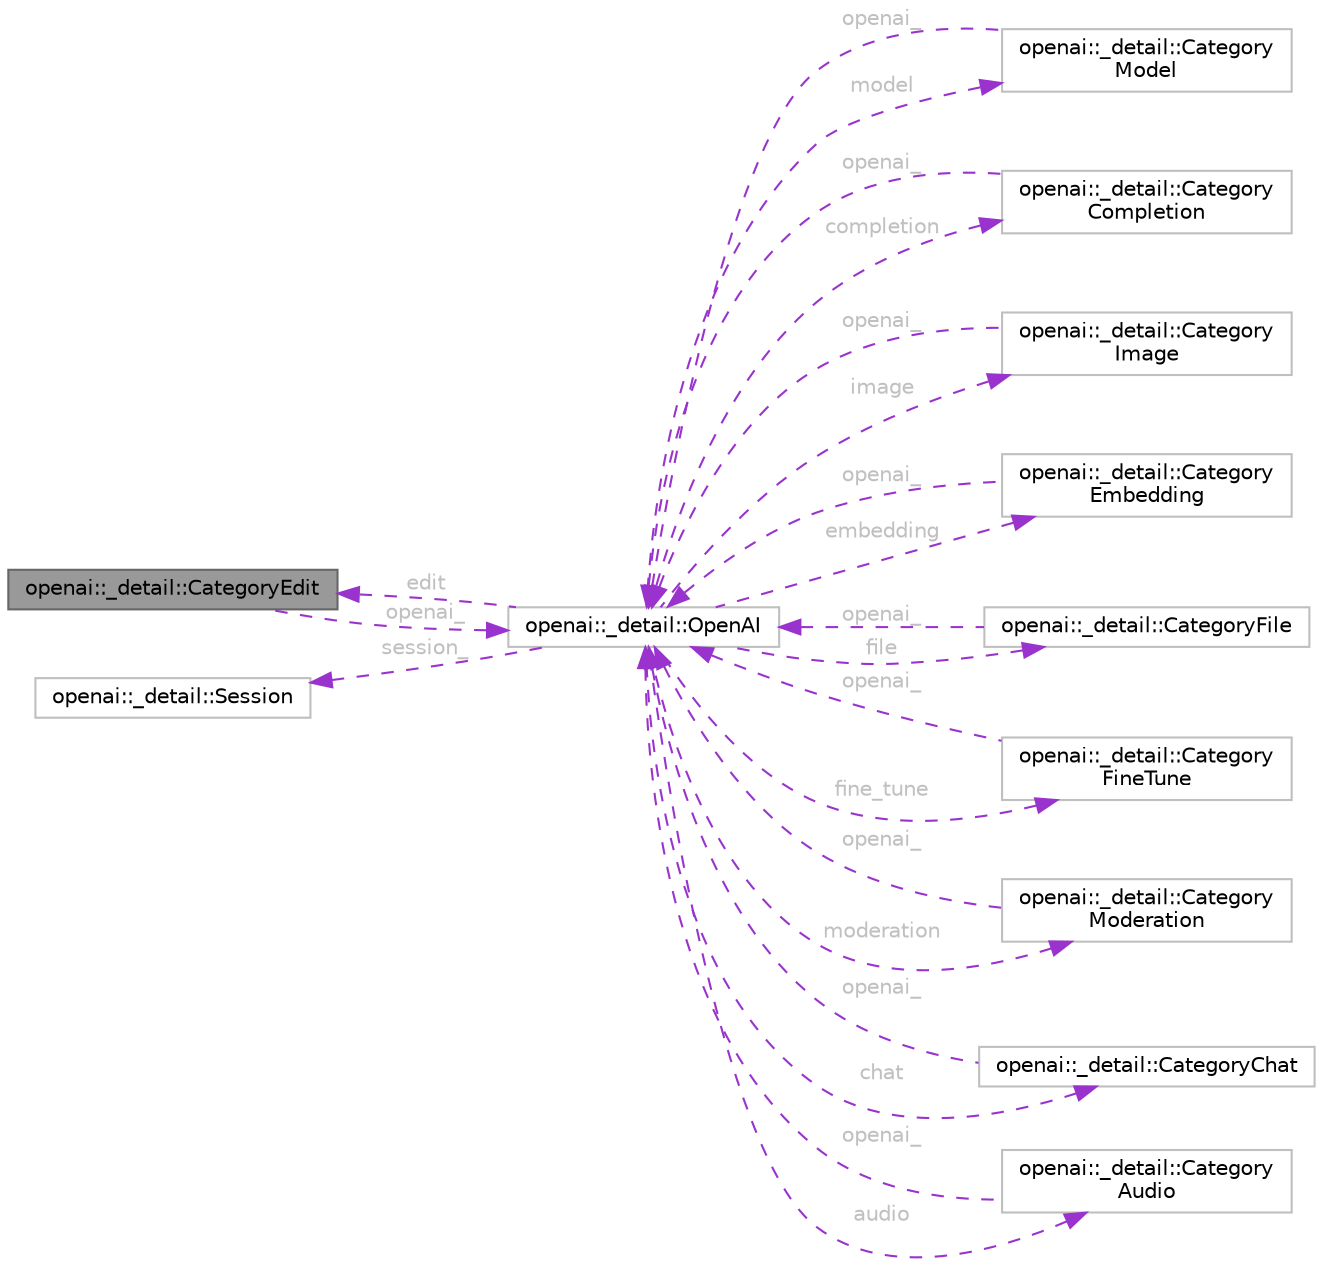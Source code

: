digraph "openai::_detail::CategoryEdit"
{
 // INTERACTIVE_SVG=YES
 // LATEX_PDF_SIZE
  bgcolor="transparent";
  edge [fontname=Helvetica,fontsize=10,labelfontname=Helvetica,labelfontsize=10];
  node [fontname=Helvetica,fontsize=10,shape=box,height=0.2,width=0.4];
  rankdir="LR";
  Node1 [id="Node000001",label="openai::_detail::CategoryEdit",height=0.2,width=0.4,color="gray40", fillcolor="grey60", style="filled", fontcolor="black",tooltip=" "];
  Node2 -> Node1 [id="edge1_Node000001_Node000002",dir="back",color="darkorchid3",style="dashed",tooltip=" ",label=" openai_",fontcolor="grey" ];
  Node2 [id="Node000002",label="openai::_detail::OpenAI",height=0.2,width=0.4,color="grey75", fillcolor="white", style="filled",URL="$classopenai_1_1__detail_1_1_open_a_i.html",tooltip=" "];
  Node3 -> Node2 [id="edge2_Node000002_Node000003",dir="back",color="darkorchid3",style="dashed",tooltip=" ",label=" model",fontcolor="grey" ];
  Node3 [id="Node000003",label="openai::_detail::Category\lModel",height=0.2,width=0.4,color="grey75", fillcolor="white", style="filled",URL="$structopenai_1_1__detail_1_1_category_model.html",tooltip=" "];
  Node2 -> Node3 [id="edge3_Node000003_Node000002",dir="back",color="darkorchid3",style="dashed",tooltip=" ",label=" openai_",fontcolor="grey" ];
  Node4 -> Node2 [id="edge4_Node000002_Node000004",dir="back",color="darkorchid3",style="dashed",tooltip=" ",label=" completion",fontcolor="grey" ];
  Node4 [id="Node000004",label="openai::_detail::Category\lCompletion",height=0.2,width=0.4,color="grey75", fillcolor="white", style="filled",URL="$structopenai_1_1__detail_1_1_category_completion.html",tooltip=" "];
  Node2 -> Node4 [id="edge5_Node000004_Node000002",dir="back",color="darkorchid3",style="dashed",tooltip=" ",label=" openai_",fontcolor="grey" ];
  Node1 -> Node2 [id="edge6_Node000002_Node000001",dir="back",color="darkorchid3",style="dashed",tooltip=" ",label=" edit",fontcolor="grey" ];
  Node5 -> Node2 [id="edge7_Node000002_Node000005",dir="back",color="darkorchid3",style="dashed",tooltip=" ",label=" image",fontcolor="grey" ];
  Node5 [id="Node000005",label="openai::_detail::Category\lImage",height=0.2,width=0.4,color="grey75", fillcolor="white", style="filled",URL="$structopenai_1_1__detail_1_1_category_image.html",tooltip=" "];
  Node2 -> Node5 [id="edge8_Node000005_Node000002",dir="back",color="darkorchid3",style="dashed",tooltip=" ",label=" openai_",fontcolor="grey" ];
  Node6 -> Node2 [id="edge9_Node000002_Node000006",dir="back",color="darkorchid3",style="dashed",tooltip=" ",label=" embedding",fontcolor="grey" ];
  Node6 [id="Node000006",label="openai::_detail::Category\lEmbedding",height=0.2,width=0.4,color="grey75", fillcolor="white", style="filled",URL="$structopenai_1_1__detail_1_1_category_embedding.html",tooltip=" "];
  Node2 -> Node6 [id="edge10_Node000006_Node000002",dir="back",color="darkorchid3",style="dashed",tooltip=" ",label=" openai_",fontcolor="grey" ];
  Node7 -> Node2 [id="edge11_Node000002_Node000007",dir="back",color="darkorchid3",style="dashed",tooltip=" ",label=" file",fontcolor="grey" ];
  Node7 [id="Node000007",label="openai::_detail::CategoryFile",height=0.2,width=0.4,color="grey75", fillcolor="white", style="filled",URL="$structopenai_1_1__detail_1_1_category_file.html",tooltip=" "];
  Node2 -> Node7 [id="edge12_Node000007_Node000002",dir="back",color="darkorchid3",style="dashed",tooltip=" ",label=" openai_",fontcolor="grey" ];
  Node8 -> Node2 [id="edge13_Node000002_Node000008",dir="back",color="darkorchid3",style="dashed",tooltip=" ",label=" fine_tune",fontcolor="grey" ];
  Node8 [id="Node000008",label="openai::_detail::Category\lFineTune",height=0.2,width=0.4,color="grey75", fillcolor="white", style="filled",URL="$structopenai_1_1__detail_1_1_category_fine_tune.html",tooltip=" "];
  Node2 -> Node8 [id="edge14_Node000008_Node000002",dir="back",color="darkorchid3",style="dashed",tooltip=" ",label=" openai_",fontcolor="grey" ];
  Node9 -> Node2 [id="edge15_Node000002_Node000009",dir="back",color="darkorchid3",style="dashed",tooltip=" ",label=" moderation",fontcolor="grey" ];
  Node9 [id="Node000009",label="openai::_detail::Category\lModeration",height=0.2,width=0.4,color="grey75", fillcolor="white", style="filled",URL="$structopenai_1_1__detail_1_1_category_moderation.html",tooltip=" "];
  Node2 -> Node9 [id="edge16_Node000009_Node000002",dir="back",color="darkorchid3",style="dashed",tooltip=" ",label=" openai_",fontcolor="grey" ];
  Node10 -> Node2 [id="edge17_Node000002_Node000010",dir="back",color="darkorchid3",style="dashed",tooltip=" ",label=" chat",fontcolor="grey" ];
  Node10 [id="Node000010",label="openai::_detail::CategoryChat",height=0.2,width=0.4,color="grey75", fillcolor="white", style="filled",URL="$structopenai_1_1__detail_1_1_category_chat.html",tooltip=" "];
  Node2 -> Node10 [id="edge18_Node000010_Node000002",dir="back",color="darkorchid3",style="dashed",tooltip=" ",label=" openai_",fontcolor="grey" ];
  Node11 -> Node2 [id="edge19_Node000002_Node000011",dir="back",color="darkorchid3",style="dashed",tooltip=" ",label=" audio",fontcolor="grey" ];
  Node11 [id="Node000011",label="openai::_detail::Category\lAudio",height=0.2,width=0.4,color="grey75", fillcolor="white", style="filled",URL="$structopenai_1_1__detail_1_1_category_audio.html",tooltip=" "];
  Node2 -> Node11 [id="edge20_Node000011_Node000002",dir="back",color="darkorchid3",style="dashed",tooltip=" ",label=" openai_",fontcolor="grey" ];
  Node12 -> Node2 [id="edge21_Node000002_Node000012",dir="back",color="darkorchid3",style="dashed",tooltip=" ",label=" session_",fontcolor="grey" ];
  Node12 [id="Node000012",label="openai::_detail::Session",height=0.2,width=0.4,color="grey75", fillcolor="white", style="filled",URL="$classopenai_1_1__detail_1_1_session.html",tooltip=" "];
}
